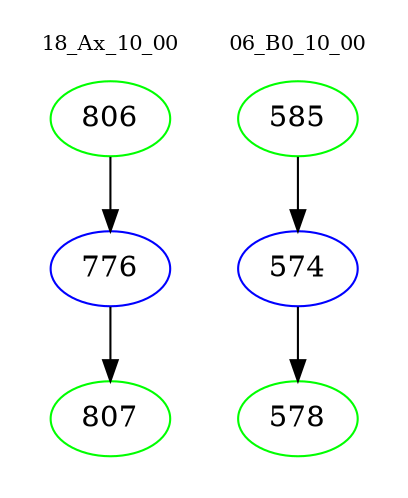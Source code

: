 digraph{
subgraph cluster_0 {
color = white
label = "18_Ax_10_00";
fontsize=10;
T0_806 [label="806", color="green"]
T0_806 -> T0_776 [color="black"]
T0_776 [label="776", color="blue"]
T0_776 -> T0_807 [color="black"]
T0_807 [label="807", color="green"]
}
subgraph cluster_1 {
color = white
label = "06_B0_10_00";
fontsize=10;
T1_585 [label="585", color="green"]
T1_585 -> T1_574 [color="black"]
T1_574 [label="574", color="blue"]
T1_574 -> T1_578 [color="black"]
T1_578 [label="578", color="green"]
}
}
